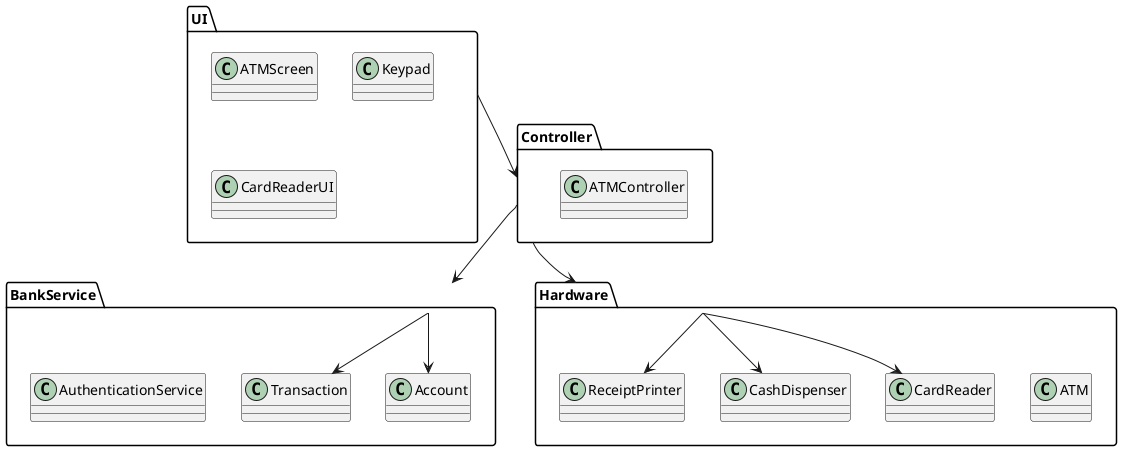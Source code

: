@startuml
' ===========================
' Package Diagram for ATM
' ===========================

package "UI" {
  class ATMScreen
  class Keypad
  class CardReaderUI
}

package "Controller" {
  class ATMController
}

package "BankService" {
  class Account
  class Transaction
  class AuthenticationService
}

package "Hardware" {
  class ATM
  class CardReader
  class CashDispenser
  class ReceiptPrinter
}

' --- Dependencies ---
UI --> Controller
Controller --> BankService
Controller --> Hardware
BankService --> Account
BankService --> Transaction
Hardware --> CardReader
Hardware --> CashDispenser
Hardware --> ReceiptPrinter

@enduml

